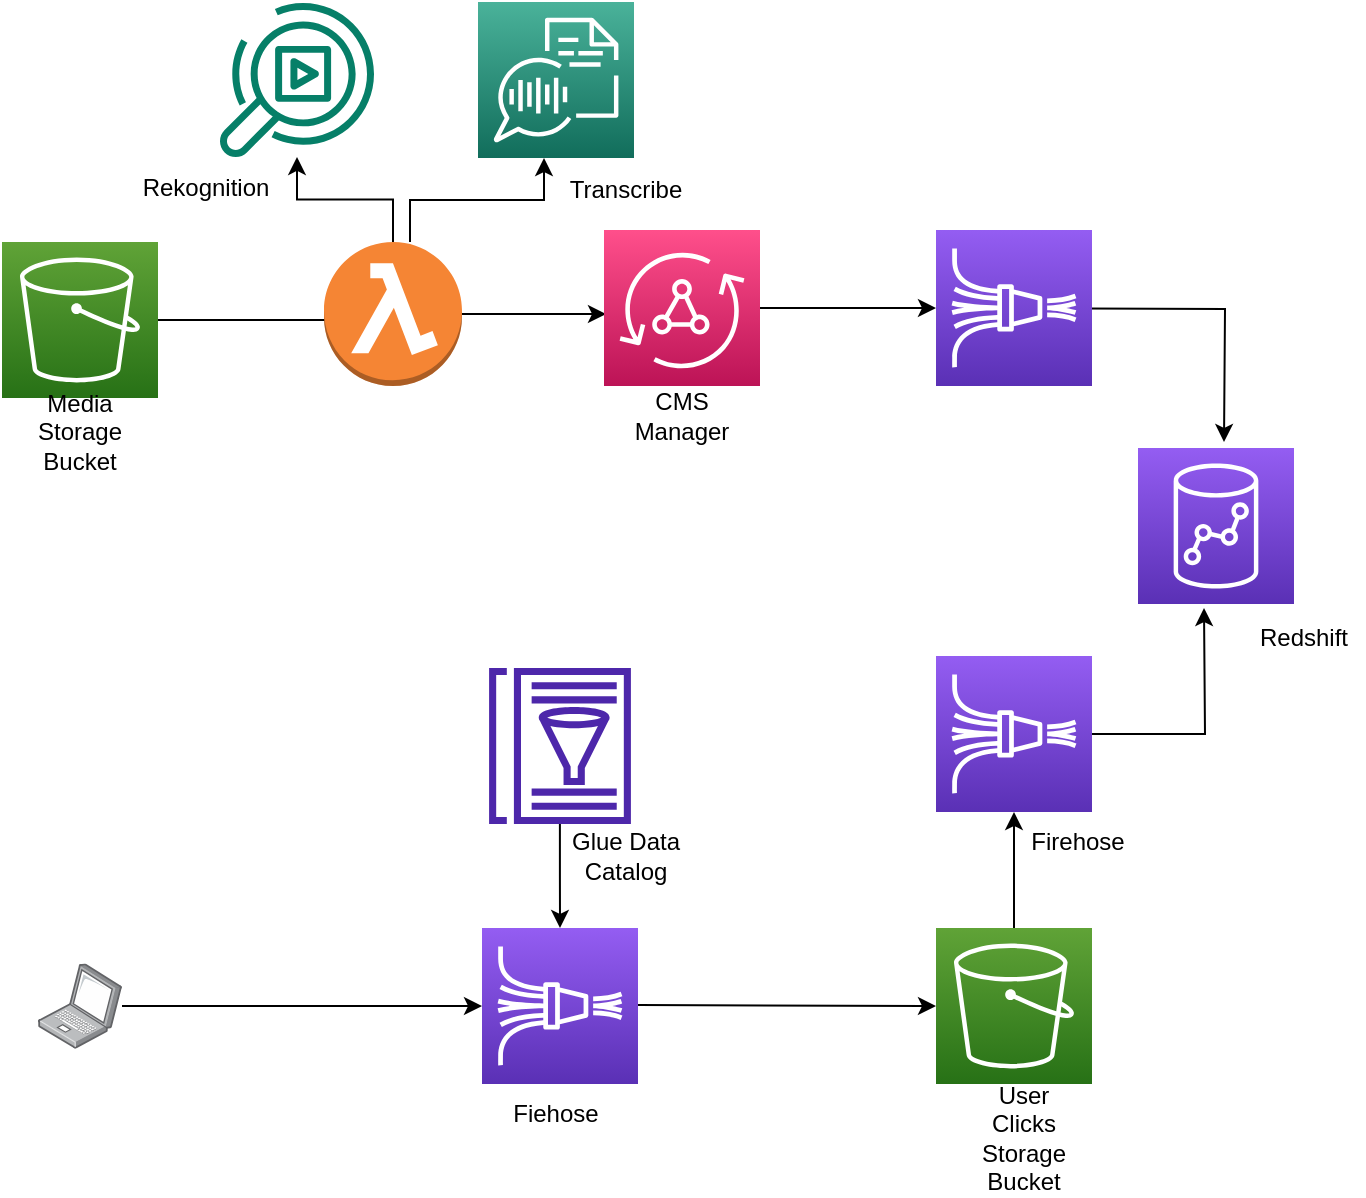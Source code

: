 <mxfile version="21.5.2" type="github">
  <diagram id="Ht1M8jgEwFfnCIfOTk4-" name="Page-1">
    <mxGraphModel dx="874" dy="479" grid="1" gridSize="10" guides="1" tooltips="1" connect="1" arrows="1" fold="1" page="1" pageScale="1" pageWidth="1169" pageHeight="827" math="0" shadow="0">
      <root>
        <mxCell id="0" />
        <mxCell id="1" parent="0" />
        <mxCell id="Wglgy_foU38NRANABu0b-15" style="edgeStyle=orthogonalEdgeStyle;rounded=0;orthogonalLoop=1;jettySize=auto;html=1;" parent="1" source="Wglgy_foU38NRANABu0b-1" edge="1">
          <mxGeometry relative="1" as="geometry">
            <mxPoint x="279" y="239" as="targetPoint" />
          </mxGeometry>
        </mxCell>
        <mxCell id="Wglgy_foU38NRANABu0b-1" value="" style="sketch=0;points=[[0,0,0],[0.25,0,0],[0.5,0,0],[0.75,0,0],[1,0,0],[0,1,0],[0.25,1,0],[0.5,1,0],[0.75,1,0],[1,1,0],[0,0.25,0],[0,0.5,0],[0,0.75,0],[1,0.25,0],[1,0.5,0],[1,0.75,0]];outlineConnect=0;fontColor=#232F3E;gradientColor=#60A337;gradientDirection=north;fillColor=#277116;strokeColor=#ffffff;dashed=0;verticalLabelPosition=bottom;verticalAlign=top;align=center;html=1;fontSize=12;fontStyle=0;aspect=fixed;shape=mxgraph.aws4.resourceIcon;resIcon=mxgraph.aws4.s3;" parent="1" vertex="1">
          <mxGeometry x="79" y="200" width="78" height="78" as="geometry" />
        </mxCell>
        <mxCell id="Wglgy_foU38NRANABu0b-2" value="" style="sketch=0;outlineConnect=0;fontColor=#232F3E;gradientColor=none;fillColor=#067F68;strokeColor=none;dashed=0;verticalLabelPosition=bottom;verticalAlign=top;align=center;html=1;fontSize=12;fontStyle=0;aspect=fixed;pointerEvents=1;shape=mxgraph.aws4.rekognition_video;" parent="1" vertex="1">
          <mxGeometry x="188" y="80" width="77" height="78" as="geometry" />
        </mxCell>
        <mxCell id="Wglgy_foU38NRANABu0b-3" value="" style="sketch=0;points=[[0,0,0],[0.25,0,0],[0.5,0,0],[0.75,0,0],[1,0,0],[0,1,0],[0.25,1,0],[0.5,1,0],[0.75,1,0],[1,1,0],[0,0.25,0],[0,0.5,0],[0,0.75,0],[1,0.25,0],[1,0.5,0],[1,0.75,0]];outlineConnect=0;fontColor=#232F3E;gradientColor=#4AB29A;gradientDirection=north;fillColor=#116D5B;strokeColor=#ffffff;dashed=0;verticalLabelPosition=bottom;verticalAlign=top;align=center;html=1;fontSize=12;fontStyle=0;aspect=fixed;shape=mxgraph.aws4.resourceIcon;resIcon=mxgraph.aws4.transcribe;" parent="1" vertex="1">
          <mxGeometry x="317" y="80" width="78" height="78" as="geometry" />
        </mxCell>
        <mxCell id="Wglgy_foU38NRANABu0b-13" style="edgeStyle=orthogonalEdgeStyle;rounded=0;orthogonalLoop=1;jettySize=auto;html=1;" parent="1" source="Wglgy_foU38NRANABu0b-4" target="Wglgy_foU38NRANABu0b-2" edge="1">
          <mxGeometry relative="1" as="geometry" />
        </mxCell>
        <mxCell id="Wglgy_foU38NRANABu0b-14" style="edgeStyle=orthogonalEdgeStyle;rounded=0;orthogonalLoop=1;jettySize=auto;html=1;" parent="1" source="Wglgy_foU38NRANABu0b-4" target="Wglgy_foU38NRANABu0b-3" edge="1">
          <mxGeometry relative="1" as="geometry">
            <Array as="points">
              <mxPoint x="283" y="179" />
              <mxPoint x="350" y="179" />
            </Array>
          </mxGeometry>
        </mxCell>
        <mxCell id="Wglgy_foU38NRANABu0b-17" style="edgeStyle=orthogonalEdgeStyle;rounded=0;orthogonalLoop=1;jettySize=auto;html=1;" parent="1" source="Wglgy_foU38NRANABu0b-4" edge="1">
          <mxGeometry relative="1" as="geometry">
            <mxPoint x="381" y="236" as="targetPoint" />
          </mxGeometry>
        </mxCell>
        <mxCell id="Wglgy_foU38NRANABu0b-4" value="" style="outlineConnect=0;dashed=0;verticalLabelPosition=bottom;verticalAlign=top;align=center;html=1;shape=mxgraph.aws3.lambda_function;fillColor=#F58534;gradientColor=none;" parent="1" vertex="1">
          <mxGeometry x="240" y="200" width="69" height="72" as="geometry" />
        </mxCell>
        <mxCell id="Wglgy_foU38NRANABu0b-45" style="edgeStyle=orthogonalEdgeStyle;rounded=0;orthogonalLoop=1;jettySize=auto;html=1;" parent="1" edge="1">
          <mxGeometry relative="1" as="geometry">
            <mxPoint x="690" y="300" as="targetPoint" />
            <mxPoint x="548" y="233" as="sourcePoint" />
          </mxGeometry>
        </mxCell>
        <mxCell id="nJwQpoLxKvQ-qskrC7Dm-6" value="" style="edgeStyle=orthogonalEdgeStyle;rounded=0;orthogonalLoop=1;jettySize=auto;html=1;" edge="1" parent="1" source="Wglgy_foU38NRANABu0b-16" target="nJwQpoLxKvQ-qskrC7Dm-5">
          <mxGeometry relative="1" as="geometry" />
        </mxCell>
        <mxCell id="Wglgy_foU38NRANABu0b-16" value="" style="sketch=0;points=[[0,0,0],[0.25,0,0],[0.5,0,0],[0.75,0,0],[1,0,0],[0,1,0],[0.25,1,0],[0.5,1,0],[0.75,1,0],[1,1,0],[0,0.25,0],[0,0.5,0],[0,0.75,0],[1,0.25,0],[1,0.5,0],[1,0.75,0]];outlineConnect=0;fontColor=#232F3E;gradientColor=#FF4F8B;gradientDirection=north;fillColor=#BC1356;strokeColor=#ffffff;dashed=0;verticalLabelPosition=bottom;verticalAlign=top;align=center;html=1;fontSize=12;fontStyle=0;aspect=fixed;shape=mxgraph.aws4.resourceIcon;resIcon=mxgraph.aws4.appsync;" parent="1" vertex="1">
          <mxGeometry x="380" y="194" width="78" height="78" as="geometry" />
        </mxCell>
        <mxCell id="Wglgy_foU38NRANABu0b-18" value="" style="sketch=0;points=[[0,0,0],[0.25,0,0],[0.5,0,0],[0.75,0,0],[1,0,0],[0,1,0],[0.25,1,0],[0.5,1,0],[0.75,1,0],[1,1,0],[0,0.25,0],[0,0.5,0],[0,0.75,0],[1,0.25,0],[1,0.5,0],[1,0.75,0]];outlineConnect=0;fontColor=#232F3E;gradientColor=#945DF2;gradientDirection=north;fillColor=#5A30B5;strokeColor=#ffffff;dashed=0;verticalLabelPosition=bottom;verticalAlign=top;align=center;html=1;fontSize=12;fontStyle=0;aspect=fixed;shape=mxgraph.aws4.resourceIcon;resIcon=mxgraph.aws4.redshift;" parent="1" vertex="1">
          <mxGeometry x="647" y="303" width="78" height="78" as="geometry" />
        </mxCell>
        <mxCell id="nJwQpoLxKvQ-qskrC7Dm-17" style="edgeStyle=orthogonalEdgeStyle;rounded=0;orthogonalLoop=1;jettySize=auto;html=1;" edge="1" parent="1" source="Wglgy_foU38NRANABu0b-20">
          <mxGeometry relative="1" as="geometry">
            <mxPoint x="680" y="383" as="targetPoint" />
          </mxGeometry>
        </mxCell>
        <mxCell id="Wglgy_foU38NRANABu0b-20" value="" style="sketch=0;points=[[0,0,0],[0.25,0,0],[0.5,0,0],[0.75,0,0],[1,0,0],[0,1,0],[0.25,1,0],[0.5,1,0],[0.75,1,0],[1,1,0],[0,0.25,0],[0,0.5,0],[0,0.75,0],[1,0.25,0],[1,0.5,0],[1,0.75,0]];outlineConnect=0;fontColor=#232F3E;gradientColor=#945DF2;gradientDirection=north;fillColor=#5A30B5;strokeColor=#ffffff;dashed=0;verticalLabelPosition=bottom;verticalAlign=top;align=center;html=1;fontSize=12;fontStyle=0;aspect=fixed;shape=mxgraph.aws4.resourceIcon;resIcon=mxgraph.aws4.kinesis_data_firehose;" parent="1" vertex="1">
          <mxGeometry x="546" y="407" width="78" height="78" as="geometry" />
        </mxCell>
        <mxCell id="Wglgy_foU38NRANABu0b-24" value="" style="edgeStyle=orthogonalEdgeStyle;rounded=0;orthogonalLoop=1;jettySize=auto;html=1;" parent="1" source="Wglgy_foU38NRANABu0b-23" target="Wglgy_foU38NRANABu0b-20" edge="1">
          <mxGeometry relative="1" as="geometry" />
        </mxCell>
        <mxCell id="Wglgy_foU38NRANABu0b-23" value="" style="sketch=0;points=[[0,0,0],[0.25,0,0],[0.5,0,0],[0.75,0,0],[1,0,0],[0,1,0],[0.25,1,0],[0.5,1,0],[0.75,1,0],[1,1,0],[0,0.25,0],[0,0.5,0],[0,0.75,0],[1,0.25,0],[1,0.5,0],[1,0.75,0]];outlineConnect=0;fontColor=#232F3E;gradientColor=#60A337;gradientDirection=north;fillColor=#277116;strokeColor=#ffffff;dashed=0;verticalLabelPosition=bottom;verticalAlign=top;align=center;html=1;fontSize=12;fontStyle=0;aspect=fixed;shape=mxgraph.aws4.resourceIcon;resIcon=mxgraph.aws4.s3;" parent="1" vertex="1">
          <mxGeometry x="546" y="543" width="78" height="78" as="geometry" />
        </mxCell>
        <mxCell id="Wglgy_foU38NRANABu0b-49" value="" style="edgeStyle=orthogonalEdgeStyle;rounded=0;orthogonalLoop=1;jettySize=auto;html=1;entryX=0;entryY=0.5;entryDx=0;entryDy=0;entryPerimeter=0;" parent="1" target="Wglgy_foU38NRANABu0b-23" edge="1">
          <mxGeometry relative="1" as="geometry">
            <mxPoint x="520" y="581.5" as="targetPoint" />
            <Array as="points" />
            <mxPoint x="397" y="581.5" as="sourcePoint" />
          </mxGeometry>
        </mxCell>
        <mxCell id="Wglgy_foU38NRANABu0b-25" value="" style="sketch=0;points=[[0,0,0],[0.25,0,0],[0.5,0,0],[0.75,0,0],[1,0,0],[0,1,0],[0.25,1,0],[0.5,1,0],[0.75,1,0],[1,1,0],[0,0.25,0],[0,0.5,0],[0,0.75,0],[1,0.25,0],[1,0.5,0],[1,0.75,0]];outlineConnect=0;fontColor=#232F3E;gradientColor=#945DF2;gradientDirection=north;fillColor=#5A30B5;strokeColor=#ffffff;dashed=0;verticalLabelPosition=bottom;verticalAlign=top;align=center;html=1;fontSize=12;fontStyle=0;aspect=fixed;shape=mxgraph.aws4.resourceIcon;resIcon=mxgraph.aws4.kinesis_data_firehose;" parent="1" vertex="1">
          <mxGeometry x="319" y="543" width="78" height="78" as="geometry" />
        </mxCell>
        <mxCell id="Wglgy_foU38NRANABu0b-51" value="" style="edgeStyle=orthogonalEdgeStyle;rounded=0;orthogonalLoop=1;jettySize=auto;html=1;" parent="1" source="Wglgy_foU38NRANABu0b-50" target="Wglgy_foU38NRANABu0b-25" edge="1">
          <mxGeometry relative="1" as="geometry" />
        </mxCell>
        <mxCell id="Wglgy_foU38NRANABu0b-50" value="" style="sketch=0;outlineConnect=0;fontColor=#232F3E;gradientColor=none;fillColor=#4D27AA;strokeColor=none;dashed=0;verticalLabelPosition=bottom;verticalAlign=top;align=center;html=1;fontSize=12;fontStyle=0;aspect=fixed;pointerEvents=1;shape=mxgraph.aws4.glue_data_catalog;" parent="1" vertex="1">
          <mxGeometry x="322" y="413" width="72" height="78" as="geometry" />
        </mxCell>
        <mxCell id="Wglgy_foU38NRANABu0b-55" style="edgeStyle=orthogonalEdgeStyle;rounded=0;orthogonalLoop=1;jettySize=auto;html=1;entryX=0;entryY=0.5;entryDx=0;entryDy=0;entryPerimeter=0;" parent="1" source="Wglgy_foU38NRANABu0b-52" target="Wglgy_foU38NRANABu0b-25" edge="1">
          <mxGeometry relative="1" as="geometry" />
        </mxCell>
        <mxCell id="Wglgy_foU38NRANABu0b-52" value="" style="image;points=[];aspect=fixed;html=1;align=center;shadow=0;dashed=0;image=img/lib/allied_telesis/computer_and_terminals/Laptop.svg;" parent="1" vertex="1">
          <mxGeometry x="97" y="560.7" width="42" height="42.6" as="geometry" />
        </mxCell>
        <mxCell id="Wglgy_foU38NRANABu0b-56" value="Firehose" style="text;html=1;strokeColor=none;fillColor=none;align=center;verticalAlign=middle;whiteSpace=wrap;rounded=0;" parent="1" vertex="1">
          <mxGeometry x="587" y="485" width="60" height="30" as="geometry" />
        </mxCell>
        <mxCell id="Wglgy_foU38NRANABu0b-57" value="Redshift" style="text;html=1;strokeColor=none;fillColor=none;align=center;verticalAlign=middle;whiteSpace=wrap;rounded=0;" parent="1" vertex="1">
          <mxGeometry x="700" y="383" width="60" height="30" as="geometry" />
        </mxCell>
        <mxCell id="Wglgy_foU38NRANABu0b-58" value="Media Storage Bucket" style="text;html=1;strokeColor=none;fillColor=none;align=center;verticalAlign=middle;whiteSpace=wrap;rounded=0;" parent="1" vertex="1">
          <mxGeometry x="88" y="280" width="60" height="30" as="geometry" />
        </mxCell>
        <mxCell id="Wglgy_foU38NRANABu0b-59" value="Rekognition" style="text;html=1;strokeColor=none;fillColor=none;align=center;verticalAlign=middle;whiteSpace=wrap;rounded=0;" parent="1" vertex="1">
          <mxGeometry x="151" y="158" width="60" height="30" as="geometry" />
        </mxCell>
        <mxCell id="Wglgy_foU38NRANABu0b-60" value="Transcribe" style="text;html=1;strokeColor=none;fillColor=none;align=center;verticalAlign=middle;whiteSpace=wrap;rounded=0;" parent="1" vertex="1">
          <mxGeometry x="361" y="159" width="60" height="30" as="geometry" />
        </mxCell>
        <mxCell id="Wglgy_foU38NRANABu0b-61" value="CMS Manager" style="text;html=1;strokeColor=none;fillColor=none;align=center;verticalAlign=middle;whiteSpace=wrap;rounded=0;" parent="1" vertex="1">
          <mxGeometry x="389" y="272" width="60" height="30" as="geometry" />
        </mxCell>
        <mxCell id="Wglgy_foU38NRANABu0b-62" value="User Clicks Storage Bucket" style="text;html=1;strokeColor=none;fillColor=none;align=center;verticalAlign=middle;whiteSpace=wrap;rounded=0;" parent="1" vertex="1">
          <mxGeometry x="559" y="633" width="62" height="30" as="geometry" />
        </mxCell>
        <mxCell id="Wglgy_foU38NRANABu0b-63" value="Fiehose" style="text;html=1;strokeColor=none;fillColor=none;align=center;verticalAlign=middle;whiteSpace=wrap;rounded=0;" parent="1" vertex="1">
          <mxGeometry x="326" y="621" width="60" height="30" as="geometry" />
        </mxCell>
        <mxCell id="Wglgy_foU38NRANABu0b-64" value="Glue Data Catalog" style="text;html=1;strokeColor=none;fillColor=none;align=center;verticalAlign=middle;whiteSpace=wrap;rounded=0;" parent="1" vertex="1">
          <mxGeometry x="361" y="492" width="60" height="30" as="geometry" />
        </mxCell>
        <mxCell id="nJwQpoLxKvQ-qskrC7Dm-5" value="" style="sketch=0;points=[[0,0,0],[0.25,0,0],[0.5,0,0],[0.75,0,0],[1,0,0],[0,1,0],[0.25,1,0],[0.5,1,0],[0.75,1,0],[1,1,0],[0,0.25,0],[0,0.5,0],[0,0.75,0],[1,0.25,0],[1,0.5,0],[1,0.75,0]];outlineConnect=0;fontColor=#232F3E;gradientColor=#945DF2;gradientDirection=north;fillColor=#5A30B5;strokeColor=#ffffff;dashed=0;verticalLabelPosition=bottom;verticalAlign=top;align=center;html=1;fontSize=12;fontStyle=0;aspect=fixed;shape=mxgraph.aws4.resourceIcon;resIcon=mxgraph.aws4.kinesis_data_firehose;" vertex="1" parent="1">
          <mxGeometry x="546" y="194" width="78" height="78" as="geometry" />
        </mxCell>
      </root>
    </mxGraphModel>
  </diagram>
</mxfile>
